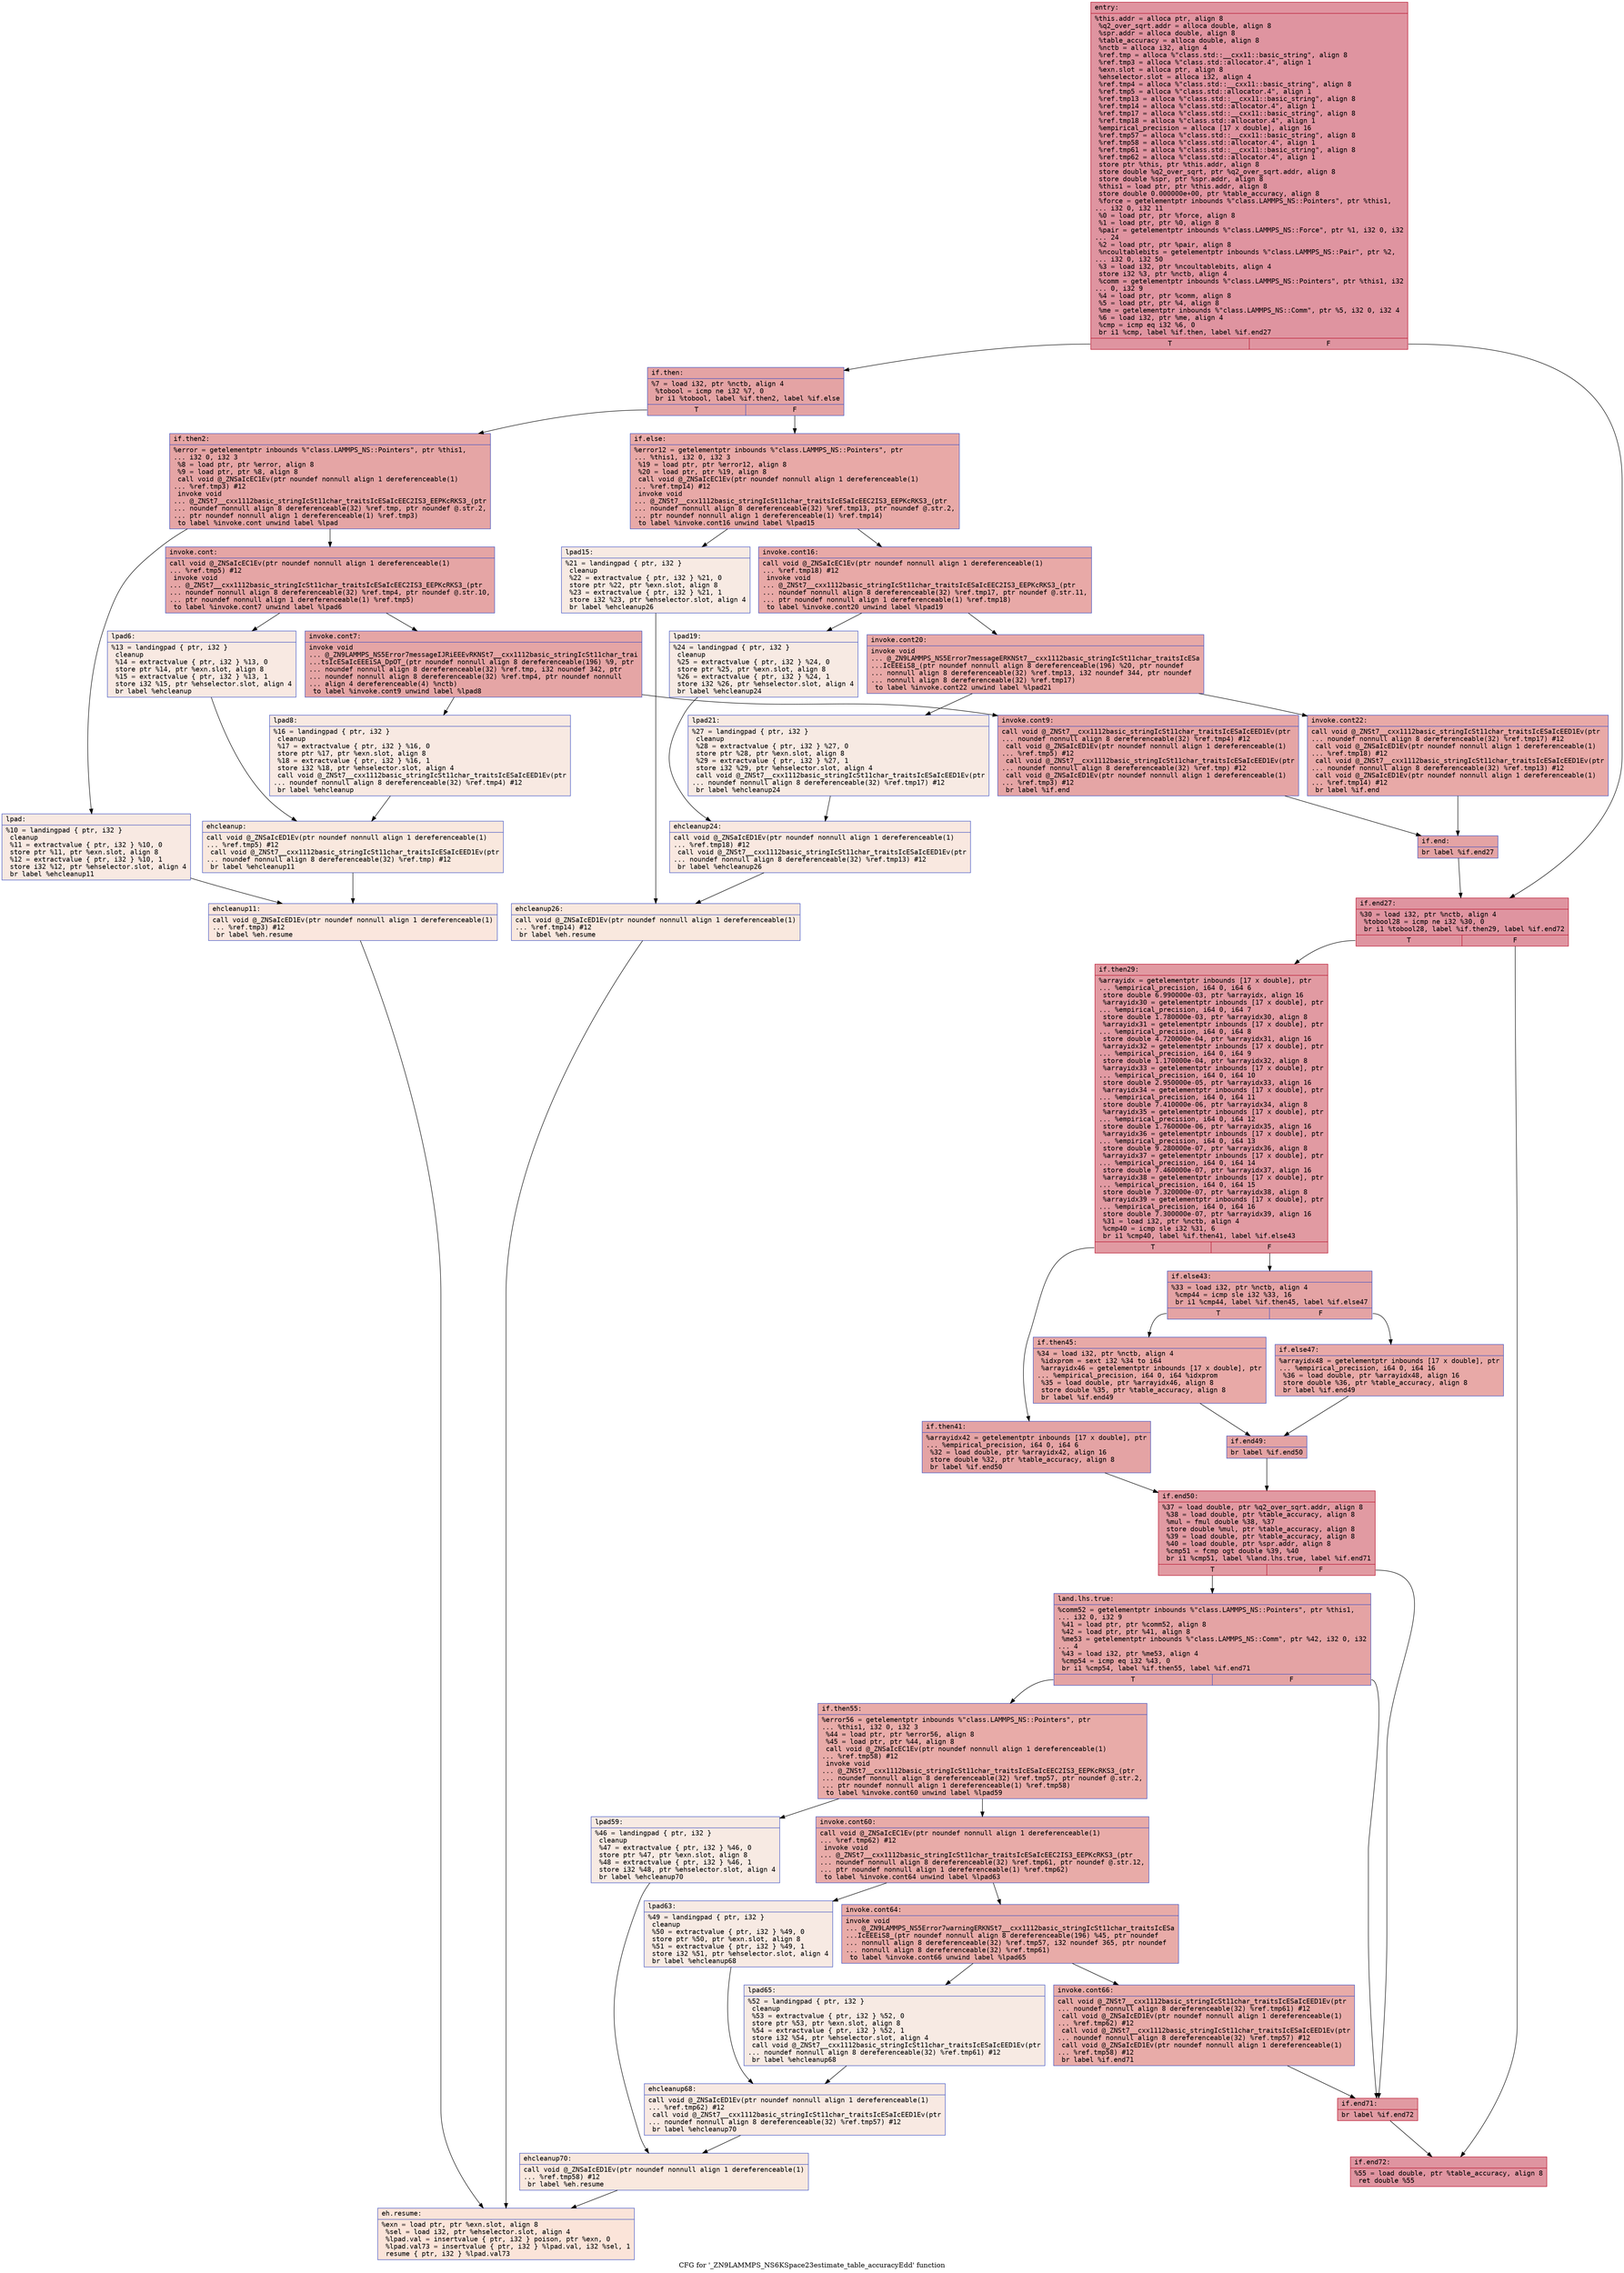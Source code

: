 digraph "CFG for '_ZN9LAMMPS_NS6KSpace23estimate_table_accuracyEdd' function" {
	label="CFG for '_ZN9LAMMPS_NS6KSpace23estimate_table_accuracyEdd' function";

	Node0x55c423d4d040 [shape=record,color="#b70d28ff", style=filled, fillcolor="#b70d2870" fontname="Courier",label="{entry:\l|  %this.addr = alloca ptr, align 8\l  %q2_over_sqrt.addr = alloca double, align 8\l  %spr.addr = alloca double, align 8\l  %table_accuracy = alloca double, align 8\l  %nctb = alloca i32, align 4\l  %ref.tmp = alloca %\"class.std::__cxx11::basic_string\", align 8\l  %ref.tmp3 = alloca %\"class.std::allocator.4\", align 1\l  %exn.slot = alloca ptr, align 8\l  %ehselector.slot = alloca i32, align 4\l  %ref.tmp4 = alloca %\"class.std::__cxx11::basic_string\", align 8\l  %ref.tmp5 = alloca %\"class.std::allocator.4\", align 1\l  %ref.tmp13 = alloca %\"class.std::__cxx11::basic_string\", align 8\l  %ref.tmp14 = alloca %\"class.std::allocator.4\", align 1\l  %ref.tmp17 = alloca %\"class.std::__cxx11::basic_string\", align 8\l  %ref.tmp18 = alloca %\"class.std::allocator.4\", align 1\l  %empirical_precision = alloca [17 x double], align 16\l  %ref.tmp57 = alloca %\"class.std::__cxx11::basic_string\", align 8\l  %ref.tmp58 = alloca %\"class.std::allocator.4\", align 1\l  %ref.tmp61 = alloca %\"class.std::__cxx11::basic_string\", align 8\l  %ref.tmp62 = alloca %\"class.std::allocator.4\", align 1\l  store ptr %this, ptr %this.addr, align 8\l  store double %q2_over_sqrt, ptr %q2_over_sqrt.addr, align 8\l  store double %spr, ptr %spr.addr, align 8\l  %this1 = load ptr, ptr %this.addr, align 8\l  store double 0.000000e+00, ptr %table_accuracy, align 8\l  %force = getelementptr inbounds %\"class.LAMMPS_NS::Pointers\", ptr %this1,\l... i32 0, i32 11\l  %0 = load ptr, ptr %force, align 8\l  %1 = load ptr, ptr %0, align 8\l  %pair = getelementptr inbounds %\"class.LAMMPS_NS::Force\", ptr %1, i32 0, i32\l... 24\l  %2 = load ptr, ptr %pair, align 8\l  %ncoultablebits = getelementptr inbounds %\"class.LAMMPS_NS::Pair\", ptr %2,\l... i32 0, i32 50\l  %3 = load i32, ptr %ncoultablebits, align 4\l  store i32 %3, ptr %nctb, align 4\l  %comm = getelementptr inbounds %\"class.LAMMPS_NS::Pointers\", ptr %this1, i32\l... 0, i32 9\l  %4 = load ptr, ptr %comm, align 8\l  %5 = load ptr, ptr %4, align 8\l  %me = getelementptr inbounds %\"class.LAMMPS_NS::Comm\", ptr %5, i32 0, i32 4\l  %6 = load i32, ptr %me, align 4\l  %cmp = icmp eq i32 %6, 0\l  br i1 %cmp, label %if.then, label %if.end27\l|{<s0>T|<s1>F}}"];
	Node0x55c423d4d040:s0 -> Node0x55c423dc9870[tooltip="entry -> if.then\nProbability 37.50%" ];
	Node0x55c423d4d040:s1 -> Node0x55c423dc98e0[tooltip="entry -> if.end27\nProbability 62.50%" ];
	Node0x55c423dc9870 [shape=record,color="#3d50c3ff", style=filled, fillcolor="#c32e3170" fontname="Courier",label="{if.then:\l|  %7 = load i32, ptr %nctb, align 4\l  %tobool = icmp ne i32 %7, 0\l  br i1 %tobool, label %if.then2, label %if.else\l|{<s0>T|<s1>F}}"];
	Node0x55c423dc9870:s0 -> Node0x55c423dc9b10[tooltip="if.then -> if.then2\nProbability 62.50%" ];
	Node0x55c423dc9870:s1 -> Node0x55c423dc9b60[tooltip="if.then -> if.else\nProbability 37.50%" ];
	Node0x55c423dc9b10 [shape=record,color="#3d50c3ff", style=filled, fillcolor="#c5333470" fontname="Courier",label="{if.then2:\l|  %error = getelementptr inbounds %\"class.LAMMPS_NS::Pointers\", ptr %this1,\l... i32 0, i32 3\l  %8 = load ptr, ptr %error, align 8\l  %9 = load ptr, ptr %8, align 8\l  call void @_ZNSaIcEC1Ev(ptr noundef nonnull align 1 dereferenceable(1)\l... %ref.tmp3) #12\l  invoke void\l... @_ZNSt7__cxx1112basic_stringIcSt11char_traitsIcESaIcEEC2IS3_EEPKcRKS3_(ptr\l... noundef nonnull align 8 dereferenceable(32) %ref.tmp, ptr noundef @.str.2,\l... ptr noundef nonnull align 1 dereferenceable(1) %ref.tmp3)\l          to label %invoke.cont unwind label %lpad\l}"];
	Node0x55c423dc9b10 -> Node0x55c423dc9fe0[tooltip="if.then2 -> invoke.cont\nProbability 100.00%" ];
	Node0x55c423dc9b10 -> Node0x55c423dca060[tooltip="if.then2 -> lpad\nProbability 0.00%" ];
	Node0x55c423dc9fe0 [shape=record,color="#3d50c3ff", style=filled, fillcolor="#c5333470" fontname="Courier",label="{invoke.cont:\l|  call void @_ZNSaIcEC1Ev(ptr noundef nonnull align 1 dereferenceable(1)\l... %ref.tmp5) #12\l  invoke void\l... @_ZNSt7__cxx1112basic_stringIcSt11char_traitsIcESaIcEEC2IS3_EEPKcRKS3_(ptr\l... noundef nonnull align 8 dereferenceable(32) %ref.tmp4, ptr noundef @.str.10,\l... ptr noundef nonnull align 1 dereferenceable(1) %ref.tmp5)\l          to label %invoke.cont7 unwind label %lpad6\l}"];
	Node0x55c423dc9fe0 -> Node0x55c423dca380[tooltip="invoke.cont -> invoke.cont7\nProbability 100.00%" ];
	Node0x55c423dc9fe0 -> Node0x55c423dca3d0[tooltip="invoke.cont -> lpad6\nProbability 0.00%" ];
	Node0x55c423dca380 [shape=record,color="#3d50c3ff", style=filled, fillcolor="#c5333470" fontname="Courier",label="{invoke.cont7:\l|  invoke void\l... @_ZN9LAMMPS_NS5Error7messageIJRiEEEvRKNSt7__cxx1112basic_stringIcSt11char_trai\l...tsIcESaIcEEEiSA_DpOT_(ptr noundef nonnull align 8 dereferenceable(196) %9, ptr\l... noundef nonnull align 8 dereferenceable(32) %ref.tmp, i32 noundef 342, ptr\l... noundef nonnull align 8 dereferenceable(32) %ref.tmp4, ptr noundef nonnull\l... align 4 dereferenceable(4) %nctb)\l          to label %invoke.cont9 unwind label %lpad8\l}"];
	Node0x55c423dca380 -> Node0x55c423dca330[tooltip="invoke.cont7 -> invoke.cont9\nProbability 100.00%" ];
	Node0x55c423dca380 -> Node0x55c423dca6a0[tooltip="invoke.cont7 -> lpad8\nProbability 0.00%" ];
	Node0x55c423dca330 [shape=record,color="#3d50c3ff", style=filled, fillcolor="#c5333470" fontname="Courier",label="{invoke.cont9:\l|  call void @_ZNSt7__cxx1112basic_stringIcSt11char_traitsIcESaIcEED1Ev(ptr\l... noundef nonnull align 8 dereferenceable(32) %ref.tmp4) #12\l  call void @_ZNSaIcED1Ev(ptr noundef nonnull align 1 dereferenceable(1)\l... %ref.tmp5) #12\l  call void @_ZNSt7__cxx1112basic_stringIcSt11char_traitsIcESaIcEED1Ev(ptr\l... noundef nonnull align 8 dereferenceable(32) %ref.tmp) #12\l  call void @_ZNSaIcED1Ev(ptr noundef nonnull align 1 dereferenceable(1)\l... %ref.tmp3) #12\l  br label %if.end\l}"];
	Node0x55c423dca330 -> Node0x55c423dcae60[tooltip="invoke.cont9 -> if.end\nProbability 100.00%" ];
	Node0x55c423dca060 [shape=record,color="#3d50c3ff", style=filled, fillcolor="#efcebd70" fontname="Courier",label="{lpad:\l|  %10 = landingpad \{ ptr, i32 \}\l          cleanup\l  %11 = extractvalue \{ ptr, i32 \} %10, 0\l  store ptr %11, ptr %exn.slot, align 8\l  %12 = extractvalue \{ ptr, i32 \} %10, 1\l  store i32 %12, ptr %ehselector.slot, align 4\l  br label %ehcleanup11\l}"];
	Node0x55c423dca060 -> Node0x55c423dcb130[tooltip="lpad -> ehcleanup11\nProbability 100.00%" ];
	Node0x55c423dca3d0 [shape=record,color="#3d50c3ff", style=filled, fillcolor="#efcebd70" fontname="Courier",label="{lpad6:\l|  %13 = landingpad \{ ptr, i32 \}\l          cleanup\l  %14 = extractvalue \{ ptr, i32 \} %13, 0\l  store ptr %14, ptr %exn.slot, align 8\l  %15 = extractvalue \{ ptr, i32 \} %13, 1\l  store i32 %15, ptr %ehselector.slot, align 4\l  br label %ehcleanup\l}"];
	Node0x55c423dca3d0 -> Node0x55c423dcb500[tooltip="lpad6 -> ehcleanup\nProbability 100.00%" ];
	Node0x55c423dca6a0 [shape=record,color="#3d50c3ff", style=filled, fillcolor="#efcebd70" fontname="Courier",label="{lpad8:\l|  %16 = landingpad \{ ptr, i32 \}\l          cleanup\l  %17 = extractvalue \{ ptr, i32 \} %16, 0\l  store ptr %17, ptr %exn.slot, align 8\l  %18 = extractvalue \{ ptr, i32 \} %16, 1\l  store i32 %18, ptr %ehselector.slot, align 4\l  call void @_ZNSt7__cxx1112basic_stringIcSt11char_traitsIcESaIcEED1Ev(ptr\l... noundef nonnull align 8 dereferenceable(32) %ref.tmp4) #12\l  br label %ehcleanup\l}"];
	Node0x55c423dca6a0 -> Node0x55c423dcb500[tooltip="lpad8 -> ehcleanup\nProbability 100.00%" ];
	Node0x55c423dcb500 [shape=record,color="#3d50c3ff", style=filled, fillcolor="#f2cab570" fontname="Courier",label="{ehcleanup:\l|  call void @_ZNSaIcED1Ev(ptr noundef nonnull align 1 dereferenceable(1)\l... %ref.tmp5) #12\l  call void @_ZNSt7__cxx1112basic_stringIcSt11char_traitsIcESaIcEED1Ev(ptr\l... noundef nonnull align 8 dereferenceable(32) %ref.tmp) #12\l  br label %ehcleanup11\l}"];
	Node0x55c423dcb500 -> Node0x55c423dcb130[tooltip="ehcleanup -> ehcleanup11\nProbability 100.00%" ];
	Node0x55c423dcb130 [shape=record,color="#3d50c3ff", style=filled, fillcolor="#f3c7b170" fontname="Courier",label="{ehcleanup11:\l|  call void @_ZNSaIcED1Ev(ptr noundef nonnull align 1 dereferenceable(1)\l... %ref.tmp3) #12\l  br label %eh.resume\l}"];
	Node0x55c423dcb130 -> Node0x55c423dcbe10[tooltip="ehcleanup11 -> eh.resume\nProbability 100.00%" ];
	Node0x55c423dc9b60 [shape=record,color="#3d50c3ff", style=filled, fillcolor="#ca3b3770" fontname="Courier",label="{if.else:\l|  %error12 = getelementptr inbounds %\"class.LAMMPS_NS::Pointers\", ptr\l... %this1, i32 0, i32 3\l  %19 = load ptr, ptr %error12, align 8\l  %20 = load ptr, ptr %19, align 8\l  call void @_ZNSaIcEC1Ev(ptr noundef nonnull align 1 dereferenceable(1)\l... %ref.tmp14) #12\l  invoke void\l... @_ZNSt7__cxx1112basic_stringIcSt11char_traitsIcESaIcEEC2IS3_EEPKcRKS3_(ptr\l... noundef nonnull align 8 dereferenceable(32) %ref.tmp13, ptr noundef @.str.2,\l... ptr noundef nonnull align 1 dereferenceable(1) %ref.tmp14)\l          to label %invoke.cont16 unwind label %lpad15\l}"];
	Node0x55c423dc9b60 -> Node0x55c423dcc210[tooltip="if.else -> invoke.cont16\nProbability 100.00%" ];
	Node0x55c423dc9b60 -> Node0x55c423dc8d40[tooltip="if.else -> lpad15\nProbability 0.00%" ];
	Node0x55c423dcc210 [shape=record,color="#3d50c3ff", style=filled, fillcolor="#ca3b3770" fontname="Courier",label="{invoke.cont16:\l|  call void @_ZNSaIcEC1Ev(ptr noundef nonnull align 1 dereferenceable(1)\l... %ref.tmp18) #12\l  invoke void\l... @_ZNSt7__cxx1112basic_stringIcSt11char_traitsIcESaIcEEC2IS3_EEPKcRKS3_(ptr\l... noundef nonnull align 8 dereferenceable(32) %ref.tmp17, ptr noundef @.str.11,\l... ptr noundef nonnull align 1 dereferenceable(1) %ref.tmp18)\l          to label %invoke.cont20 unwind label %lpad19\l}"];
	Node0x55c423dcc210 -> Node0x55c423dcc8b0[tooltip="invoke.cont16 -> invoke.cont20\nProbability 100.00%" ];
	Node0x55c423dcc210 -> Node0x55c423dcc900[tooltip="invoke.cont16 -> lpad19\nProbability 0.00%" ];
	Node0x55c423dcc8b0 [shape=record,color="#3d50c3ff", style=filled, fillcolor="#ca3b3770" fontname="Courier",label="{invoke.cont20:\l|  invoke void\l... @_ZN9LAMMPS_NS5Error7messageERKNSt7__cxx1112basic_stringIcSt11char_traitsIcESa\l...IcEEEiS8_(ptr noundef nonnull align 8 dereferenceable(196) %20, ptr noundef\l... nonnull align 8 dereferenceable(32) %ref.tmp13, i32 noundef 344, ptr noundef\l... nonnull align 8 dereferenceable(32) %ref.tmp17)\l          to label %invoke.cont22 unwind label %lpad21\l}"];
	Node0x55c423dcc8b0 -> Node0x55c423dc9010[tooltip="invoke.cont20 -> invoke.cont22\nProbability 100.00%" ];
	Node0x55c423dcc8b0 -> Node0x55c423dccc20[tooltip="invoke.cont20 -> lpad21\nProbability 0.00%" ];
	Node0x55c423dc9010 [shape=record,color="#3d50c3ff", style=filled, fillcolor="#ca3b3770" fontname="Courier",label="{invoke.cont22:\l|  call void @_ZNSt7__cxx1112basic_stringIcSt11char_traitsIcESaIcEED1Ev(ptr\l... noundef nonnull align 8 dereferenceable(32) %ref.tmp17) #12\l  call void @_ZNSaIcED1Ev(ptr noundef nonnull align 1 dereferenceable(1)\l... %ref.tmp18) #12\l  call void @_ZNSt7__cxx1112basic_stringIcSt11char_traitsIcESaIcEED1Ev(ptr\l... noundef nonnull align 8 dereferenceable(32) %ref.tmp13) #12\l  call void @_ZNSaIcED1Ev(ptr noundef nonnull align 1 dereferenceable(1)\l... %ref.tmp14) #12\l  br label %if.end\l}"];
	Node0x55c423dc9010 -> Node0x55c423dcae60[tooltip="invoke.cont22 -> if.end\nProbability 100.00%" ];
	Node0x55c423dc8d40 [shape=record,color="#3d50c3ff", style=filled, fillcolor="#eed0c070" fontname="Courier",label="{lpad15:\l|  %21 = landingpad \{ ptr, i32 \}\l          cleanup\l  %22 = extractvalue \{ ptr, i32 \} %21, 0\l  store ptr %22, ptr %exn.slot, align 8\l  %23 = extractvalue \{ ptr, i32 \} %21, 1\l  store i32 %23, ptr %ehselector.slot, align 4\l  br label %ehcleanup26\l}"];
	Node0x55c423dc8d40 -> Node0x55c423dcd6e0[tooltip="lpad15 -> ehcleanup26\nProbability 100.00%" ];
	Node0x55c423dcc900 [shape=record,color="#3d50c3ff", style=filled, fillcolor="#eed0c070" fontname="Courier",label="{lpad19:\l|  %24 = landingpad \{ ptr, i32 \}\l          cleanup\l  %25 = extractvalue \{ ptr, i32 \} %24, 0\l  store ptr %25, ptr %exn.slot, align 8\l  %26 = extractvalue \{ ptr, i32 \} %24, 1\l  store i32 %26, ptr %ehselector.slot, align 4\l  br label %ehcleanup24\l}"];
	Node0x55c423dcc900 -> Node0x55c423dcda50[tooltip="lpad19 -> ehcleanup24\nProbability 100.00%" ];
	Node0x55c423dccc20 [shape=record,color="#3d50c3ff", style=filled, fillcolor="#eed0c070" fontname="Courier",label="{lpad21:\l|  %27 = landingpad \{ ptr, i32 \}\l          cleanup\l  %28 = extractvalue \{ ptr, i32 \} %27, 0\l  store ptr %28, ptr %exn.slot, align 8\l  %29 = extractvalue \{ ptr, i32 \} %27, 1\l  store i32 %29, ptr %ehselector.slot, align 4\l  call void @_ZNSt7__cxx1112basic_stringIcSt11char_traitsIcESaIcEED1Ev(ptr\l... noundef nonnull align 8 dereferenceable(32) %ref.tmp17) #12\l  br label %ehcleanup24\l}"];
	Node0x55c423dccc20 -> Node0x55c423dcda50[tooltip="lpad21 -> ehcleanup24\nProbability 100.00%" ];
	Node0x55c423dcda50 [shape=record,color="#3d50c3ff", style=filled, fillcolor="#f1ccb870" fontname="Courier",label="{ehcleanup24:\l|  call void @_ZNSaIcED1Ev(ptr noundef nonnull align 1 dereferenceable(1)\l... %ref.tmp18) #12\l  call void @_ZNSt7__cxx1112basic_stringIcSt11char_traitsIcESaIcEED1Ev(ptr\l... noundef nonnull align 8 dereferenceable(32) %ref.tmp13) #12\l  br label %ehcleanup26\l}"];
	Node0x55c423dcda50 -> Node0x55c423dcd6e0[tooltip="ehcleanup24 -> ehcleanup26\nProbability 100.00%" ];
	Node0x55c423dcd6e0 [shape=record,color="#3d50c3ff", style=filled, fillcolor="#f2cab570" fontname="Courier",label="{ehcleanup26:\l|  call void @_ZNSaIcED1Ev(ptr noundef nonnull align 1 dereferenceable(1)\l... %ref.tmp14) #12\l  br label %eh.resume\l}"];
	Node0x55c423dcd6e0 -> Node0x55c423dcbe10[tooltip="ehcleanup26 -> eh.resume\nProbability 100.00%" ];
	Node0x55c423dcae60 [shape=record,color="#3d50c3ff", style=filled, fillcolor="#c32e3170" fontname="Courier",label="{if.end:\l|  br label %if.end27\l}"];
	Node0x55c423dcae60 -> Node0x55c423dc98e0[tooltip="if.end -> if.end27\nProbability 100.00%" ];
	Node0x55c423dc98e0 [shape=record,color="#b70d28ff", style=filled, fillcolor="#b70d2870" fontname="Courier",label="{if.end27:\l|  %30 = load i32, ptr %nctb, align 4\l  %tobool28 = icmp ne i32 %30, 0\l  br i1 %tobool28, label %if.then29, label %if.end72\l|{<s0>T|<s1>F}}"];
	Node0x55c423dc98e0:s0 -> Node0x55c423dce4f0[tooltip="if.end27 -> if.then29\nProbability 62.50%" ];
	Node0x55c423dc98e0:s1 -> Node0x55c423dce570[tooltip="if.end27 -> if.end72\nProbability 37.50%" ];
	Node0x55c423dce4f0 [shape=record,color="#b70d28ff", style=filled, fillcolor="#bb1b2c70" fontname="Courier",label="{if.then29:\l|  %arrayidx = getelementptr inbounds [17 x double], ptr\l... %empirical_precision, i64 0, i64 6\l  store double 6.990000e-03, ptr %arrayidx, align 16\l  %arrayidx30 = getelementptr inbounds [17 x double], ptr\l... %empirical_precision, i64 0, i64 7\l  store double 1.780000e-03, ptr %arrayidx30, align 8\l  %arrayidx31 = getelementptr inbounds [17 x double], ptr\l... %empirical_precision, i64 0, i64 8\l  store double 4.720000e-04, ptr %arrayidx31, align 16\l  %arrayidx32 = getelementptr inbounds [17 x double], ptr\l... %empirical_precision, i64 0, i64 9\l  store double 1.170000e-04, ptr %arrayidx32, align 8\l  %arrayidx33 = getelementptr inbounds [17 x double], ptr\l... %empirical_precision, i64 0, i64 10\l  store double 2.950000e-05, ptr %arrayidx33, align 16\l  %arrayidx34 = getelementptr inbounds [17 x double], ptr\l... %empirical_precision, i64 0, i64 11\l  store double 7.410000e-06, ptr %arrayidx34, align 8\l  %arrayidx35 = getelementptr inbounds [17 x double], ptr\l... %empirical_precision, i64 0, i64 12\l  store double 1.760000e-06, ptr %arrayidx35, align 16\l  %arrayidx36 = getelementptr inbounds [17 x double], ptr\l... %empirical_precision, i64 0, i64 13\l  store double 9.280000e-07, ptr %arrayidx36, align 8\l  %arrayidx37 = getelementptr inbounds [17 x double], ptr\l... %empirical_precision, i64 0, i64 14\l  store double 7.460000e-07, ptr %arrayidx37, align 16\l  %arrayidx38 = getelementptr inbounds [17 x double], ptr\l... %empirical_precision, i64 0, i64 15\l  store double 7.320000e-07, ptr %arrayidx38, align 8\l  %arrayidx39 = getelementptr inbounds [17 x double], ptr\l... %empirical_precision, i64 0, i64 16\l  store double 7.300000e-07, ptr %arrayidx39, align 16\l  %31 = load i32, ptr %nctb, align 4\l  %cmp40 = icmp sle i32 %31, 6\l  br i1 %cmp40, label %if.then41, label %if.else43\l|{<s0>T|<s1>F}}"];
	Node0x55c423dce4f0:s0 -> Node0x55c423dcfce0[tooltip="if.then29 -> if.then41\nProbability 50.00%" ];
	Node0x55c423dce4f0:s1 -> Node0x55c423dcfd30[tooltip="if.then29 -> if.else43\nProbability 50.00%" ];
	Node0x55c423dcfce0 [shape=record,color="#3d50c3ff", style=filled, fillcolor="#c32e3170" fontname="Courier",label="{if.then41:\l|  %arrayidx42 = getelementptr inbounds [17 x double], ptr\l... %empirical_precision, i64 0, i64 6\l  %32 = load double, ptr %arrayidx42, align 16\l  store double %32, ptr %table_accuracy, align 8\l  br label %if.end50\l}"];
	Node0x55c423dcfce0 -> Node0x55c423dd00a0[tooltip="if.then41 -> if.end50\nProbability 100.00%" ];
	Node0x55c423dcfd30 [shape=record,color="#3d50c3ff", style=filled, fillcolor="#c32e3170" fontname="Courier",label="{if.else43:\l|  %33 = load i32, ptr %nctb, align 4\l  %cmp44 = icmp sle i32 %33, 16\l  br i1 %cmp44, label %if.then45, label %if.else47\l|{<s0>T|<s1>F}}"];
	Node0x55c423dcfd30:s0 -> Node0x55c423dd0290[tooltip="if.else43 -> if.then45\nProbability 50.00%" ];
	Node0x55c423dcfd30:s1 -> Node0x55c423dd0310[tooltip="if.else43 -> if.else47\nProbability 50.00%" ];
	Node0x55c423dd0290 [shape=record,color="#3d50c3ff", style=filled, fillcolor="#ca3b3770" fontname="Courier",label="{if.then45:\l|  %34 = load i32, ptr %nctb, align 4\l  %idxprom = sext i32 %34 to i64\l  %arrayidx46 = getelementptr inbounds [17 x double], ptr\l... %empirical_precision, i64 0, i64 %idxprom\l  %35 = load double, ptr %arrayidx46, align 8\l  store double %35, ptr %table_accuracy, align 8\l  br label %if.end49\l}"];
	Node0x55c423dd0290 -> Node0x55c423dd0790[tooltip="if.then45 -> if.end49\nProbability 100.00%" ];
	Node0x55c423dd0310 [shape=record,color="#3d50c3ff", style=filled, fillcolor="#ca3b3770" fontname="Courier",label="{if.else47:\l|  %arrayidx48 = getelementptr inbounds [17 x double], ptr\l... %empirical_precision, i64 0, i64 16\l  %36 = load double, ptr %arrayidx48, align 16\l  store double %36, ptr %table_accuracy, align 8\l  br label %if.end49\l}"];
	Node0x55c423dd0310 -> Node0x55c423dd0790[tooltip="if.else47 -> if.end49\nProbability 100.00%" ];
	Node0x55c423dd0790 [shape=record,color="#3d50c3ff", style=filled, fillcolor="#c32e3170" fontname="Courier",label="{if.end49:\l|  br label %if.end50\l}"];
	Node0x55c423dd0790 -> Node0x55c423dd00a0[tooltip="if.end49 -> if.end50\nProbability 100.00%" ];
	Node0x55c423dd00a0 [shape=record,color="#b70d28ff", style=filled, fillcolor="#bb1b2c70" fontname="Courier",label="{if.end50:\l|  %37 = load double, ptr %q2_over_sqrt.addr, align 8\l  %38 = load double, ptr %table_accuracy, align 8\l  %mul = fmul double %38, %37\l  store double %mul, ptr %table_accuracy, align 8\l  %39 = load double, ptr %table_accuracy, align 8\l  %40 = load double, ptr %spr.addr, align 8\l  %cmp51 = fcmp ogt double %39, %40\l  br i1 %cmp51, label %land.lhs.true, label %if.end71\l|{<s0>T|<s1>F}}"];
	Node0x55c423dd00a0:s0 -> Node0x55c423dd0fa0[tooltip="if.end50 -> land.lhs.true\nProbability 50.00%" ];
	Node0x55c423dd00a0:s1 -> Node0x55c423dd0ff0[tooltip="if.end50 -> if.end71\nProbability 50.00%" ];
	Node0x55c423dd0fa0 [shape=record,color="#3d50c3ff", style=filled, fillcolor="#c32e3170" fontname="Courier",label="{land.lhs.true:\l|  %comm52 = getelementptr inbounds %\"class.LAMMPS_NS::Pointers\", ptr %this1,\l... i32 0, i32 9\l  %41 = load ptr, ptr %comm52, align 8\l  %42 = load ptr, ptr %41, align 8\l  %me53 = getelementptr inbounds %\"class.LAMMPS_NS::Comm\", ptr %42, i32 0, i32\l... 4\l  %43 = load i32, ptr %me53, align 4\l  %cmp54 = icmp eq i32 %43, 0\l  br i1 %cmp54, label %if.then55, label %if.end71\l|{<s0>T|<s1>F}}"];
	Node0x55c423dd0fa0:s0 -> Node0x55c423dd14e0[tooltip="land.lhs.true -> if.then55\nProbability 37.50%" ];
	Node0x55c423dd0fa0:s1 -> Node0x55c423dd0ff0[tooltip="land.lhs.true -> if.end71\nProbability 62.50%" ];
	Node0x55c423dd14e0 [shape=record,color="#3d50c3ff", style=filled, fillcolor="#cc403a70" fontname="Courier",label="{if.then55:\l|  %error56 = getelementptr inbounds %\"class.LAMMPS_NS::Pointers\", ptr\l... %this1, i32 0, i32 3\l  %44 = load ptr, ptr %error56, align 8\l  %45 = load ptr, ptr %44, align 8\l  call void @_ZNSaIcEC1Ev(ptr noundef nonnull align 1 dereferenceable(1)\l... %ref.tmp58) #12\l  invoke void\l... @_ZNSt7__cxx1112basic_stringIcSt11char_traitsIcESaIcEEC2IS3_EEPKcRKS3_(ptr\l... noundef nonnull align 8 dereferenceable(32) %ref.tmp57, ptr noundef @.str.2,\l... ptr noundef nonnull align 1 dereferenceable(1) %ref.tmp58)\l          to label %invoke.cont60 unwind label %lpad59\l}"];
	Node0x55c423dd14e0 -> Node0x55c423dd1970[tooltip="if.then55 -> invoke.cont60\nProbability 100.00%" ];
	Node0x55c423dd14e0 -> Node0x55c423dd19f0[tooltip="if.then55 -> lpad59\nProbability 0.00%" ];
	Node0x55c423dd1970 [shape=record,color="#3d50c3ff", style=filled, fillcolor="#cc403a70" fontname="Courier",label="{invoke.cont60:\l|  call void @_ZNSaIcEC1Ev(ptr noundef nonnull align 1 dereferenceable(1)\l... %ref.tmp62) #12\l  invoke void\l... @_ZNSt7__cxx1112basic_stringIcSt11char_traitsIcESaIcEEC2IS3_EEPKcRKS3_(ptr\l... noundef nonnull align 8 dereferenceable(32) %ref.tmp61, ptr noundef @.str.12,\l... ptr noundef nonnull align 1 dereferenceable(1) %ref.tmp62)\l          to label %invoke.cont64 unwind label %lpad63\l}"];
	Node0x55c423dd1970 -> Node0x55c423dd1d10[tooltip="invoke.cont60 -> invoke.cont64\nProbability 100.00%" ];
	Node0x55c423dd1970 -> Node0x55c423dd1d60[tooltip="invoke.cont60 -> lpad63\nProbability 0.00%" ];
	Node0x55c423dd1d10 [shape=record,color="#3d50c3ff", style=filled, fillcolor="#cc403a70" fontname="Courier",label="{invoke.cont64:\l|  invoke void\l... @_ZN9LAMMPS_NS5Error7warningERKNSt7__cxx1112basic_stringIcSt11char_traitsIcESa\l...IcEEEiS8_(ptr noundef nonnull align 8 dereferenceable(196) %45, ptr noundef\l... nonnull align 8 dereferenceable(32) %ref.tmp57, i32 noundef 365, ptr noundef\l... nonnull align 8 dereferenceable(32) %ref.tmp61)\l          to label %invoke.cont66 unwind label %lpad65\l}"];
	Node0x55c423dd1d10 -> Node0x55c423dd1cc0[tooltip="invoke.cont64 -> invoke.cont66\nProbability 100.00%" ];
	Node0x55c423dd1d10 -> Node0x55c423dd2080[tooltip="invoke.cont64 -> lpad65\nProbability 0.00%" ];
	Node0x55c423dd1cc0 [shape=record,color="#3d50c3ff", style=filled, fillcolor="#cc403a70" fontname="Courier",label="{invoke.cont66:\l|  call void @_ZNSt7__cxx1112basic_stringIcSt11char_traitsIcESaIcEED1Ev(ptr\l... noundef nonnull align 8 dereferenceable(32) %ref.tmp61) #12\l  call void @_ZNSaIcED1Ev(ptr noundef nonnull align 1 dereferenceable(1)\l... %ref.tmp62) #12\l  call void @_ZNSt7__cxx1112basic_stringIcSt11char_traitsIcESaIcEED1Ev(ptr\l... noundef nonnull align 8 dereferenceable(32) %ref.tmp57) #12\l  call void @_ZNSaIcED1Ev(ptr noundef nonnull align 1 dereferenceable(1)\l... %ref.tmp58) #12\l  br label %if.end71\l}"];
	Node0x55c423dd1cc0 -> Node0x55c423dd0ff0[tooltip="invoke.cont66 -> if.end71\nProbability 100.00%" ];
	Node0x55c423dd19f0 [shape=record,color="#3d50c3ff", style=filled, fillcolor="#eed0c070" fontname="Courier",label="{lpad59:\l|  %46 = landingpad \{ ptr, i32 \}\l          cleanup\l  %47 = extractvalue \{ ptr, i32 \} %46, 0\l  store ptr %47, ptr %exn.slot, align 8\l  %48 = extractvalue \{ ptr, i32 \} %46, 1\l  store i32 %48, ptr %ehselector.slot, align 4\l  br label %ehcleanup70\l}"];
	Node0x55c423dd19f0 -> Node0x55c423dd3870[tooltip="lpad59 -> ehcleanup70\nProbability 100.00%" ];
	Node0x55c423dd1d60 [shape=record,color="#3d50c3ff", style=filled, fillcolor="#eed0c070" fontname="Courier",label="{lpad63:\l|  %49 = landingpad \{ ptr, i32 \}\l          cleanup\l  %50 = extractvalue \{ ptr, i32 \} %49, 0\l  store ptr %50, ptr %exn.slot, align 8\l  %51 = extractvalue \{ ptr, i32 \} %49, 1\l  store i32 %51, ptr %ehselector.slot, align 4\l  br label %ehcleanup68\l}"];
	Node0x55c423dd1d60 -> Node0x55c423dd3be0[tooltip="lpad63 -> ehcleanup68\nProbability 100.00%" ];
	Node0x55c423dd2080 [shape=record,color="#3d50c3ff", style=filled, fillcolor="#eed0c070" fontname="Courier",label="{lpad65:\l|  %52 = landingpad \{ ptr, i32 \}\l          cleanup\l  %53 = extractvalue \{ ptr, i32 \} %52, 0\l  store ptr %53, ptr %exn.slot, align 8\l  %54 = extractvalue \{ ptr, i32 \} %52, 1\l  store i32 %54, ptr %ehselector.slot, align 4\l  call void @_ZNSt7__cxx1112basic_stringIcSt11char_traitsIcESaIcEED1Ev(ptr\l... noundef nonnull align 8 dereferenceable(32) %ref.tmp61) #12\l  br label %ehcleanup68\l}"];
	Node0x55c423dd2080 -> Node0x55c423dd3be0[tooltip="lpad65 -> ehcleanup68\nProbability 100.00%" ];
	Node0x55c423dd3be0 [shape=record,color="#3d50c3ff", style=filled, fillcolor="#efcebd70" fontname="Courier",label="{ehcleanup68:\l|  call void @_ZNSaIcED1Ev(ptr noundef nonnull align 1 dereferenceable(1)\l... %ref.tmp62) #12\l  call void @_ZNSt7__cxx1112basic_stringIcSt11char_traitsIcESaIcEED1Ev(ptr\l... noundef nonnull align 8 dereferenceable(32) %ref.tmp57) #12\l  br label %ehcleanup70\l}"];
	Node0x55c423dd3be0 -> Node0x55c423dd3870[tooltip="ehcleanup68 -> ehcleanup70\nProbability 100.00%" ];
	Node0x55c423dd3870 [shape=record,color="#3d50c3ff", style=filled, fillcolor="#f2cab570" fontname="Courier",label="{ehcleanup70:\l|  call void @_ZNSaIcED1Ev(ptr noundef nonnull align 1 dereferenceable(1)\l... %ref.tmp58) #12\l  br label %eh.resume\l}"];
	Node0x55c423dd3870 -> Node0x55c423dcbe10[tooltip="ehcleanup70 -> eh.resume\nProbability 100.00%" ];
	Node0x55c423dd0ff0 [shape=record,color="#b70d28ff", style=filled, fillcolor="#bb1b2c70" fontname="Courier",label="{if.end71:\l|  br label %if.end72\l}"];
	Node0x55c423dd0ff0 -> Node0x55c423dce570[tooltip="if.end71 -> if.end72\nProbability 100.00%" ];
	Node0x55c423dce570 [shape=record,color="#b70d28ff", style=filled, fillcolor="#b70d2870" fontname="Courier",label="{if.end72:\l|  %55 = load double, ptr %table_accuracy, align 8\l  ret double %55\l}"];
	Node0x55c423dcbe10 [shape=record,color="#3d50c3ff", style=filled, fillcolor="#f5c1a970" fontname="Courier",label="{eh.resume:\l|  %exn = load ptr, ptr %exn.slot, align 8\l  %sel = load i32, ptr %ehselector.slot, align 4\l  %lpad.val = insertvalue \{ ptr, i32 \} poison, ptr %exn, 0\l  %lpad.val73 = insertvalue \{ ptr, i32 \} %lpad.val, i32 %sel, 1\l  resume \{ ptr, i32 \} %lpad.val73\l}"];
}
